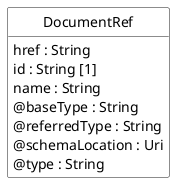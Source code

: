 @startuml
hide circle
hide methods
hide stereotype
show <<Enumeration>> stereotype
skinparam class {
   BackgroundColor<<Enumeration>> #E6F5F7
   BackgroundColor<<Ref>> #FFFFE0
   BackgroundColor<<Pivot>> #FFFFFFF
   BackgroundColor<<SimpleType>> #E2F0DA
   BackgroundColor #FCF2E3
}

class DocumentRef <<Pivot>> {
    href : String
    id : String [1]
    name : String
    @baseType : String
    @referredType : String
    @schemaLocation : Uri
    @type : String
}


@enduml